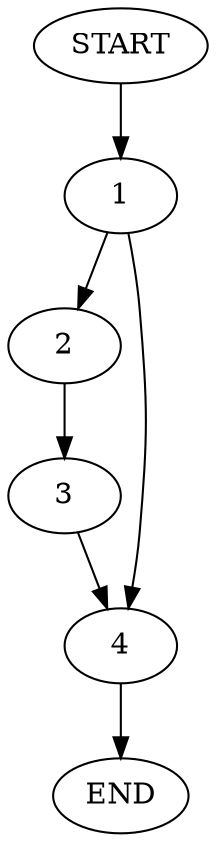 digraph {
    "START" -> "1"
    "1" -> "2"
    "2" -> "3"
    "1" -> "4"
    "3" -> "4"
    "4" -> "END"
}